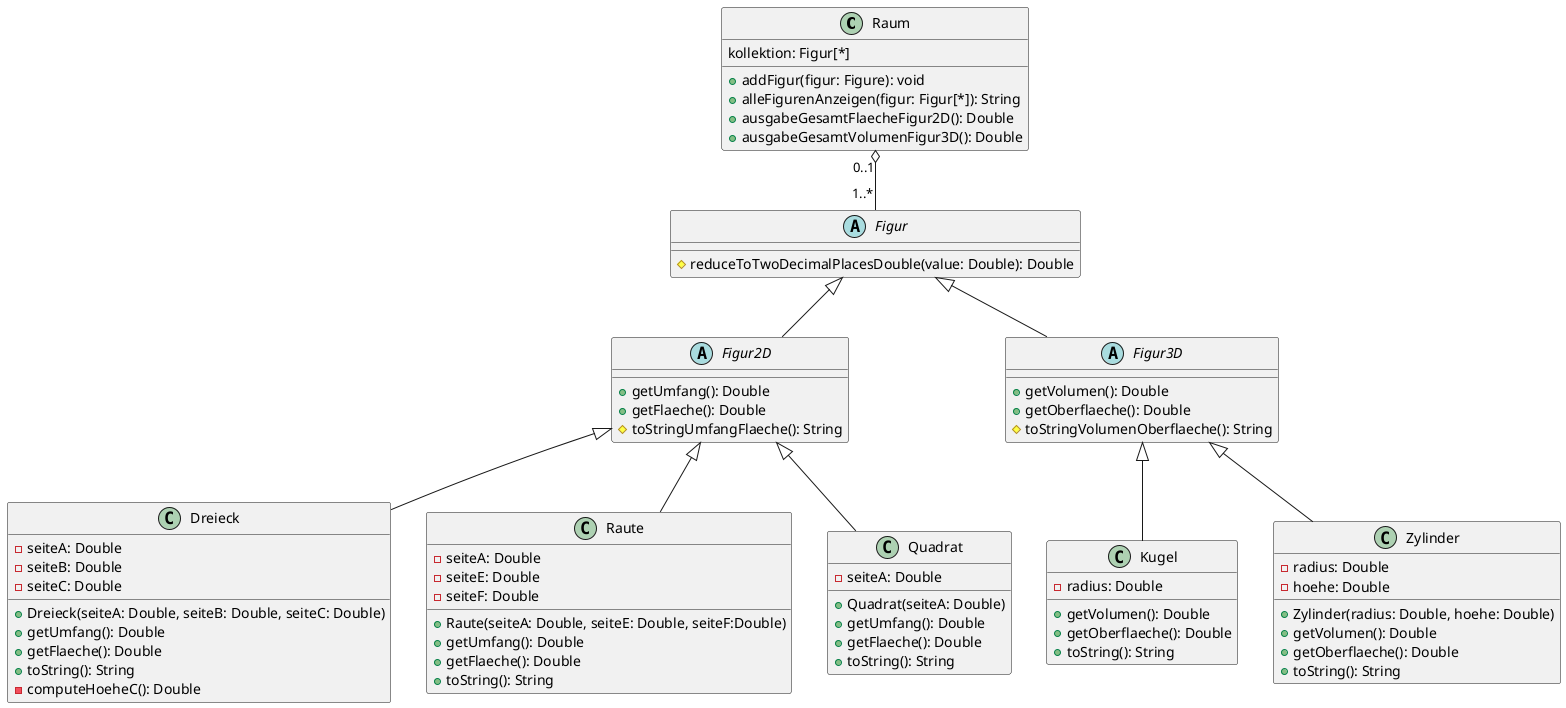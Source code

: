 @startuml figures
class Raum {
    kollektion: Figur[*]
+addFigur(figur: Figure): void
+alleFigurenAnzeigen(figur: Figur[*]): String
+ausgabeGesamtFlaecheFigur2D(): Double
+ausgabeGesamtVolumenFigur3D(): Double
}

abstract Figur {
    #reduceToTwoDecimalPlacesDouble(value: Double): Double
}

abstract Figur2D {
    +getUmfang(): Double
    +getFlaeche(): Double
    #toStringUmfangFlaeche(): String
}

abstract Figur3D {
    +getVolumen(): Double
    +getOberflaeche(): Double
    #toStringVolumenOberflaeche(): String
}

class Kugel {
    -radius: Double
+getVolumen(): Double
+getOberflaeche(): Double
+toString(): String
}

class Zylinder {
    -radius: Double
    -hoehe: Double
+Zylinder(radius: Double, hoehe: Double)
+getVolumen(): Double
+getOberflaeche(): Double
+toString(): String
}

class Dreieck {
    -seiteA: Double
    -seiteB: Double
    -seiteC: Double
+Dreieck(seiteA: Double, seiteB: Double, seiteC: Double)
+getUmfang(): Double
+getFlaeche(): Double
+toString(): String
-computeHoeheC(): Double
}

class Raute {
    -seiteA: Double
    -seiteE: Double
    -seiteF: Double
+Raute(seiteA: Double, seiteE: Double, seiteF:Double)
+getUmfang(): Double
+getFlaeche(): Double
+toString(): String
}

class Quadrat {
    -seiteA: Double
+Quadrat(seiteA: Double)
+getUmfang(): Double
+getFlaeche(): Double
+toString(): String
}

Raum "0..1" o-- "1..*" Figur
Figur <|-- Figur3D
Figur <|-- Figur2D
Figur2D <|-- Dreieck
Figur2D <|-- Raute
Figur2D <|-- Quadrat
Figur3D <|-- Kugel
Figur3D <|-- Zylinder
@enduml